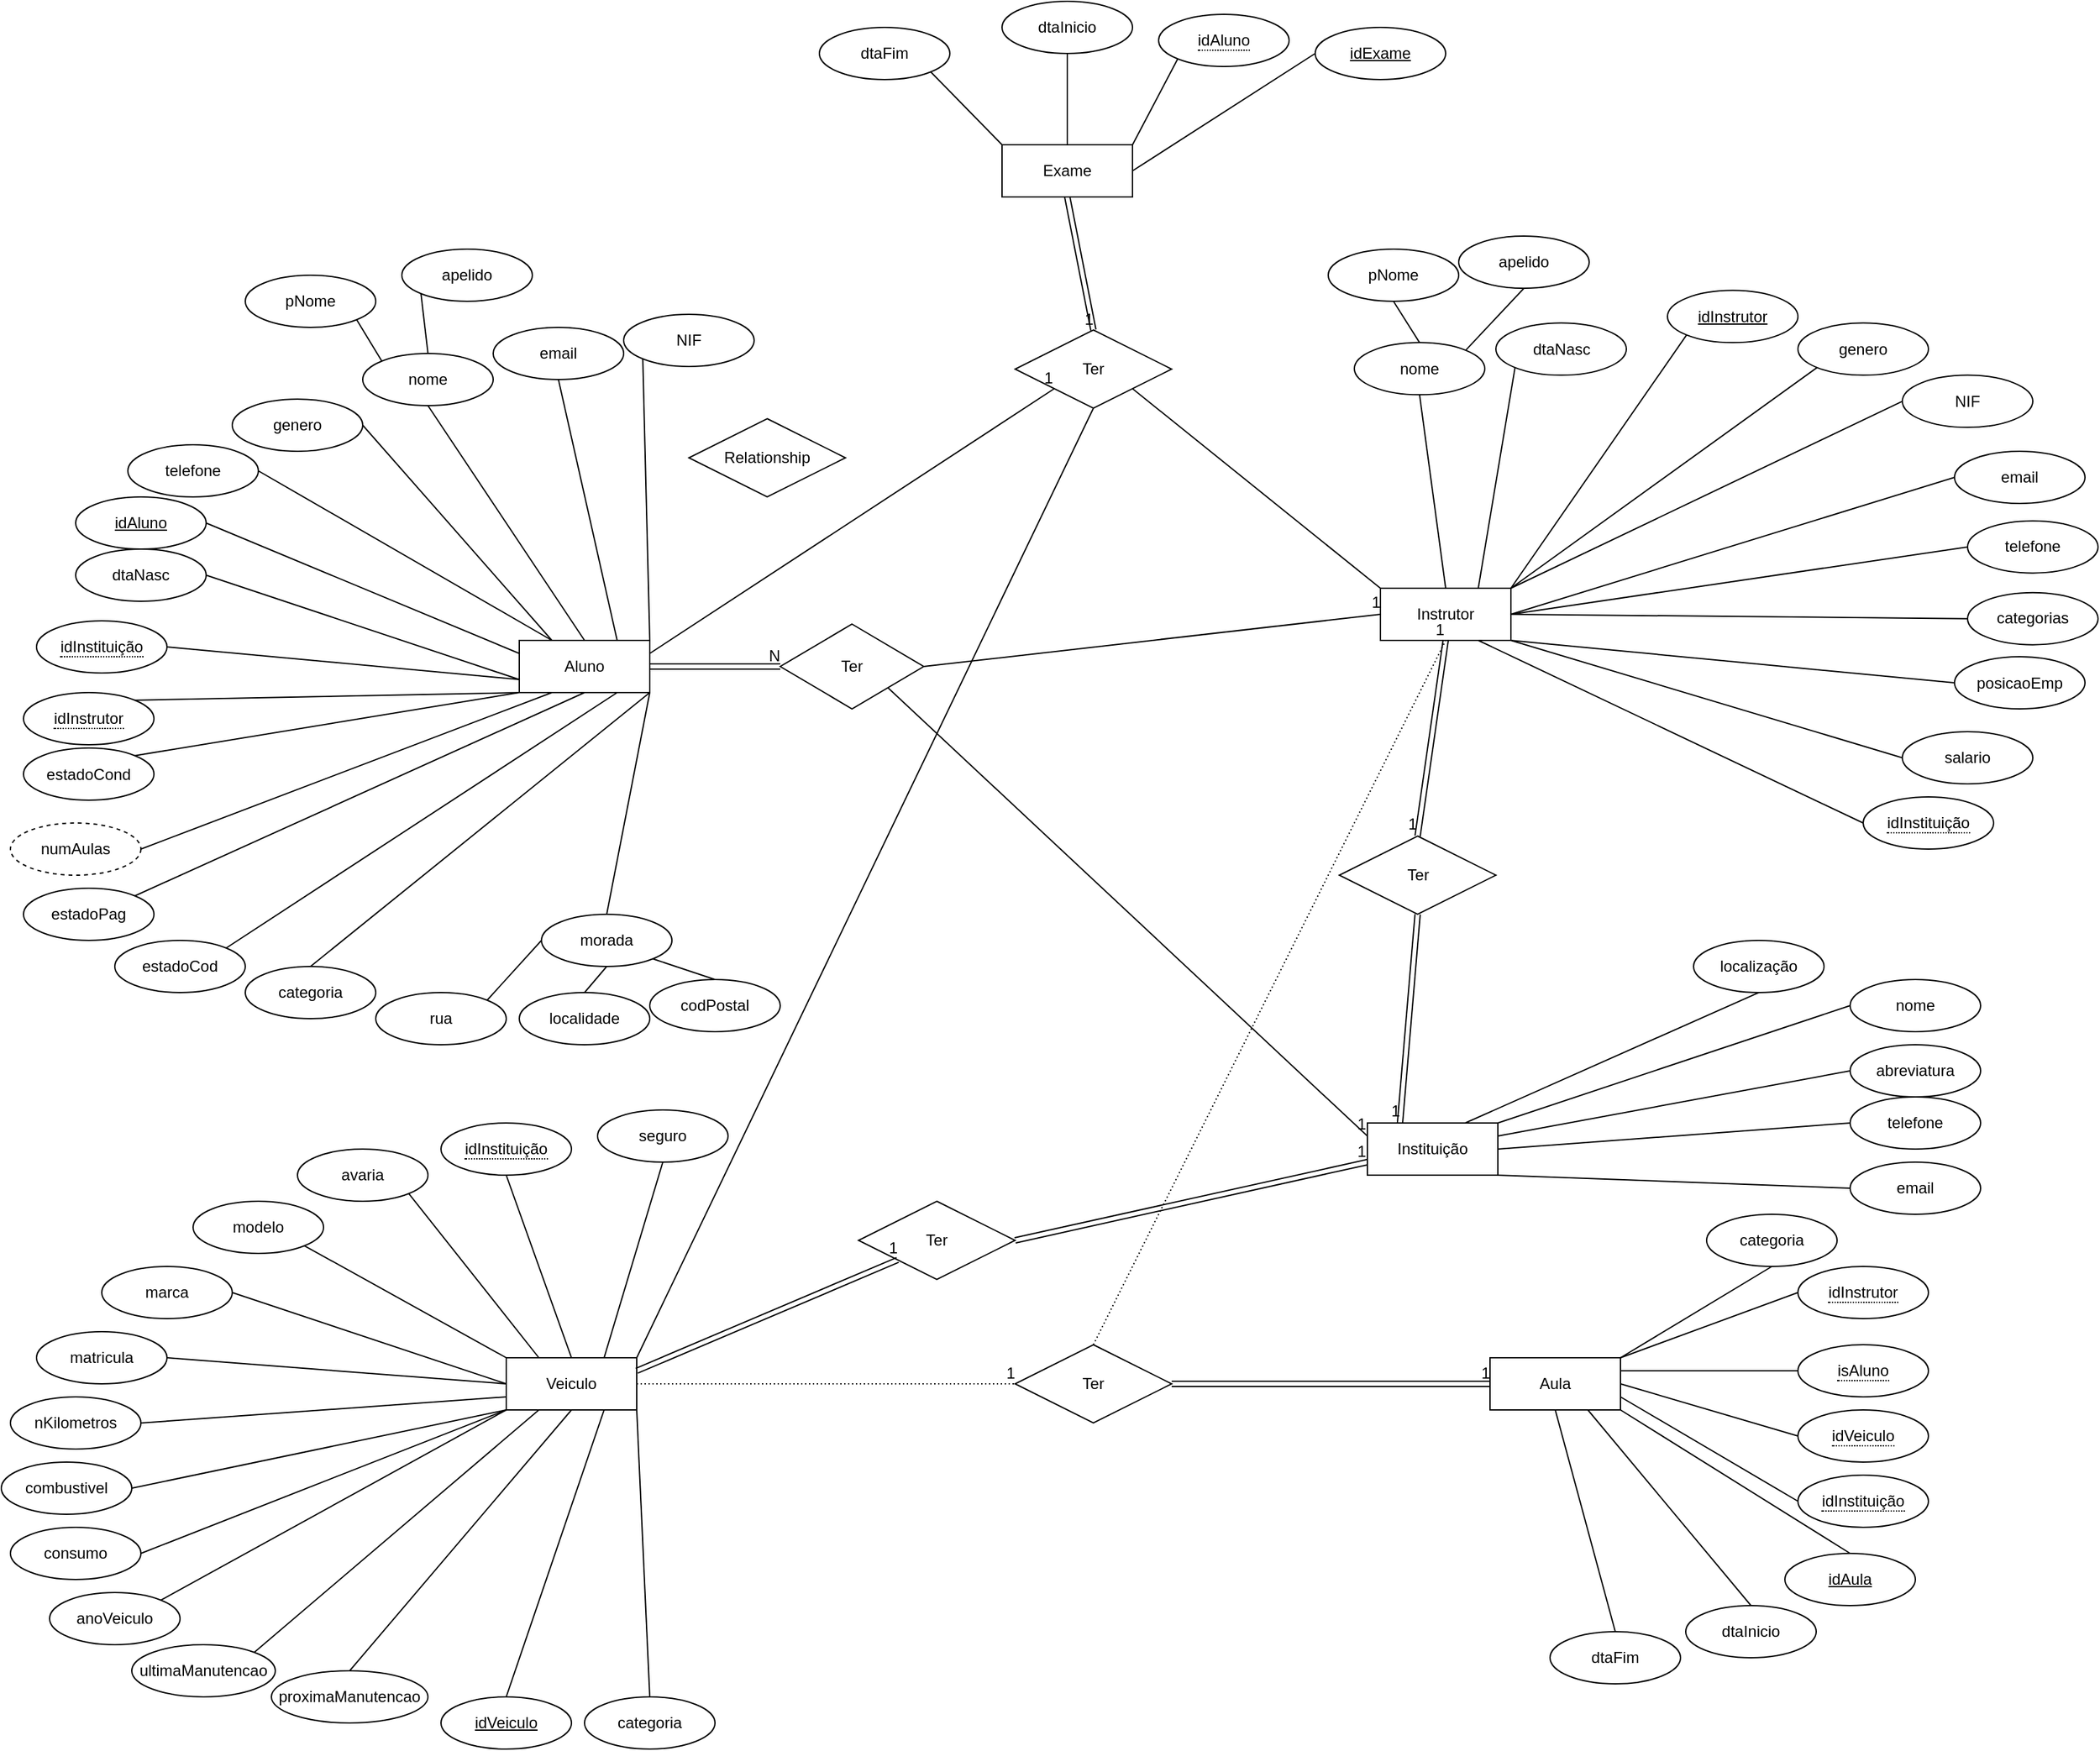 <mxfile version="17.4.5" type="device"><diagram id="oG9f0wrcc2t09360XT1p" name="Page-1"><mxGraphModel dx="2324" dy="1963" grid="1" gridSize="10" guides="1" tooltips="1" connect="1" arrows="1" fold="1" page="1" pageScale="1" pageWidth="827" pageHeight="1169" math="0" shadow="0"><root><mxCell id="0"/><mxCell id="1" parent="0"/><mxCell id="OIHB3nReKGHlLbzZ26ei-51" value="nome" style="ellipse;whiteSpace=wrap;html=1;align=center;" parent="1" vertex="1"><mxGeometry x="-550" y="90" width="100" height="40" as="geometry"/></mxCell><mxCell id="OIHB3nReKGHlLbzZ26ei-52" value="Aluno" style="whiteSpace=wrap;html=1;align=center;" parent="1" vertex="1"><mxGeometry x="-430" y="310" width="100" height="40" as="geometry"/></mxCell><mxCell id="OIHB3nReKGHlLbzZ26ei-53" value="Instrutor" style="whiteSpace=wrap;html=1;align=center;" parent="1" vertex="1"><mxGeometry x="230" y="270" width="100" height="40" as="geometry"/></mxCell><mxCell id="OIHB3nReKGHlLbzZ26ei-54" value="Veiculo" style="whiteSpace=wrap;html=1;align=center;" parent="1" vertex="1"><mxGeometry x="-440" y="860" width="100" height="40" as="geometry"/></mxCell><mxCell id="OIHB3nReKGHlLbzZ26ei-55" value="Instituição" style="whiteSpace=wrap;html=1;align=center;" parent="1" vertex="1"><mxGeometry x="220" y="680" width="100" height="40" as="geometry"/></mxCell><mxCell id="OIHB3nReKGHlLbzZ26ei-56" value="pNome" style="ellipse;whiteSpace=wrap;html=1;align=center;" parent="1" vertex="1"><mxGeometry x="-640" y="30" width="100" height="40" as="geometry"/></mxCell><mxCell id="OIHB3nReKGHlLbzZ26ei-57" value="apelido" style="ellipse;whiteSpace=wrap;html=1;align=center;" parent="1" vertex="1"><mxGeometry x="-520" y="10" width="100" height="40" as="geometry"/></mxCell><mxCell id="nVEc0YeVtmowKKztT14y-1" value="" style="endArrow=none;html=1;rounded=0;entryX=0.5;entryY=1;entryDx=0;entryDy=0;exitX=0.5;exitY=0;exitDx=0;exitDy=0;" parent="1" source="OIHB3nReKGHlLbzZ26ei-52" target="OIHB3nReKGHlLbzZ26ei-51" edge="1"><mxGeometry width="50" height="50" relative="1" as="geometry"><mxPoint x="-580" y="310" as="sourcePoint"/><mxPoint x="-550" y="330" as="targetPoint"/></mxGeometry></mxCell><mxCell id="nVEc0YeVtmowKKztT14y-2" value="" style="endArrow=none;html=1;rounded=0;entryX=0;entryY=1;entryDx=0;entryDy=0;exitX=0.5;exitY=0;exitDx=0;exitDy=0;" parent="1" source="OIHB3nReKGHlLbzZ26ei-51" target="OIHB3nReKGHlLbzZ26ei-57" edge="1"><mxGeometry width="50" height="50" relative="1" as="geometry"><mxPoint x="-400" y="230" as="sourcePoint"/><mxPoint x="-350" y="180" as="targetPoint"/></mxGeometry></mxCell><mxCell id="nVEc0YeVtmowKKztT14y-3" value="" style="endArrow=none;html=1;rounded=0;entryX=1;entryY=1;entryDx=0;entryDy=0;exitX=0;exitY=0;exitDx=0;exitDy=0;" parent="1" source="OIHB3nReKGHlLbzZ26ei-51" target="OIHB3nReKGHlLbzZ26ei-56" edge="1"><mxGeometry width="50" height="50" relative="1" as="geometry"><mxPoint x="-580" y="280" as="sourcePoint"/><mxPoint x="-530" y="230" as="targetPoint"/></mxGeometry></mxCell><mxCell id="nVEc0YeVtmowKKztT14y-4" value="email" style="ellipse;whiteSpace=wrap;html=1;align=center;" parent="1" vertex="1"><mxGeometry x="-450" y="70" width="100" height="40" as="geometry"/></mxCell><mxCell id="nVEc0YeVtmowKKztT14y-5" value="" style="endArrow=none;html=1;rounded=0;entryX=0.5;entryY=1;entryDx=0;entryDy=0;exitX=0.75;exitY=0;exitDx=0;exitDy=0;" parent="1" source="OIHB3nReKGHlLbzZ26ei-52" target="nVEc0YeVtmowKKztT14y-4" edge="1"><mxGeometry width="50" height="50" relative="1" as="geometry"><mxPoint x="-430" y="320" as="sourcePoint"/><mxPoint x="-430" y="260" as="targetPoint"/></mxGeometry></mxCell><mxCell id="nVEc0YeVtmowKKztT14y-6" value="genero" style="ellipse;whiteSpace=wrap;html=1;align=center;" parent="1" vertex="1"><mxGeometry x="-650" y="125" width="100" height="40" as="geometry"/></mxCell><mxCell id="nVEc0YeVtmowKKztT14y-7" value="telefone" style="ellipse;whiteSpace=wrap;html=1;align=center;" parent="1" vertex="1"><mxGeometry x="-730" y="160" width="100" height="40" as="geometry"/></mxCell><mxCell id="nVEc0YeVtmowKKztT14y-8" value="" style="endArrow=none;html=1;rounded=0;entryX=1;entryY=0.5;entryDx=0;entryDy=0;exitX=0.25;exitY=0;exitDx=0;exitDy=0;" parent="1" source="OIHB3nReKGHlLbzZ26ei-52" target="nVEc0YeVtmowKKztT14y-6" edge="1"><mxGeometry width="50" height="50" relative="1" as="geometry"><mxPoint x="-630" y="410" as="sourcePoint"/><mxPoint x="-580" y="360" as="targetPoint"/></mxGeometry></mxCell><mxCell id="nVEc0YeVtmowKKztT14y-9" value="" style="endArrow=none;html=1;rounded=0;entryX=1;entryY=0.5;entryDx=0;entryDy=0;exitX=0.25;exitY=0;exitDx=0;exitDy=0;" parent="1" source="OIHB3nReKGHlLbzZ26ei-52" target="nVEc0YeVtmowKKztT14y-7" edge="1"><mxGeometry width="50" height="50" relative="1" as="geometry"><mxPoint x="-570" y="400" as="sourcePoint"/><mxPoint x="-520" y="350" as="targetPoint"/></mxGeometry></mxCell><mxCell id="nVEc0YeVtmowKKztT14y-11" value="idAluno" style="ellipse;whiteSpace=wrap;html=1;align=center;fontStyle=4;" parent="1" vertex="1"><mxGeometry x="-770" y="200" width="100" height="40" as="geometry"/></mxCell><mxCell id="nVEc0YeVtmowKKztT14y-12" value="" style="endArrow=none;html=1;rounded=0;entryX=0;entryY=0.25;entryDx=0;entryDy=0;exitX=1;exitY=0.5;exitDx=0;exitDy=0;" parent="1" source="nVEc0YeVtmowKKztT14y-11" target="OIHB3nReKGHlLbzZ26ei-52" edge="1"><mxGeometry relative="1" as="geometry"><mxPoint x="-640" y="220" as="sourcePoint"/><mxPoint x="-370" y="410" as="targetPoint"/></mxGeometry></mxCell><mxCell id="nVEc0YeVtmowKKztT14y-13" value="dtaNasc" style="ellipse;whiteSpace=wrap;html=1;align=center;" parent="1" vertex="1"><mxGeometry x="-770" y="240" width="100" height="40" as="geometry"/></mxCell><mxCell id="nVEc0YeVtmowKKztT14y-14" value="" style="endArrow=none;html=1;rounded=0;exitX=1;exitY=0.5;exitDx=0;exitDy=0;entryX=0;entryY=0.75;entryDx=0;entryDy=0;" parent="1" source="nVEc0YeVtmowKKztT14y-13" target="OIHB3nReKGHlLbzZ26ei-52" edge="1"><mxGeometry relative="1" as="geometry"><mxPoint x="-510.0" y="350" as="sourcePoint"/><mxPoint x="-480" y="330" as="targetPoint"/></mxGeometry></mxCell><mxCell id="nVEc0YeVtmowKKztT14y-15" value="NIF" style="ellipse;whiteSpace=wrap;html=1;align=center;" parent="1" vertex="1"><mxGeometry x="-350" y="60" width="100" height="40" as="geometry"/></mxCell><mxCell id="nVEc0YeVtmowKKztT14y-16" value="morada" style="ellipse;whiteSpace=wrap;html=1;align=center;" parent="1" vertex="1"><mxGeometry x="-413" y="520" width="100" height="40" as="geometry"/></mxCell><mxCell id="nVEc0YeVtmowKKztT14y-17" value="categoria" style="ellipse;whiteSpace=wrap;html=1;align=center;" parent="1" vertex="1"><mxGeometry x="-640" y="560" width="100" height="40" as="geometry"/></mxCell><mxCell id="nVEc0YeVtmowKKztT14y-18" value="estadoCod" style="ellipse;whiteSpace=wrap;html=1;align=center;" parent="1" vertex="1"><mxGeometry x="-740" y="540" width="100" height="40" as="geometry"/></mxCell><mxCell id="nVEc0YeVtmowKKztT14y-19" value="estadoPag" style="ellipse;whiteSpace=wrap;html=1;align=center;" parent="1" vertex="1"><mxGeometry x="-810" y="500" width="100" height="40" as="geometry"/></mxCell><mxCell id="nVEc0YeVtmowKKztT14y-21" value="numAulas" style="ellipse;whiteSpace=wrap;html=1;align=center;dashed=1;" parent="1" vertex="1"><mxGeometry x="-820" y="450" width="100" height="40" as="geometry"/></mxCell><mxCell id="nVEc0YeVtmowKKztT14y-22" value="estadoCond" style="ellipse;whiteSpace=wrap;html=1;align=center;" parent="1" vertex="1"><mxGeometry x="-810" y="392.5" width="100" height="40" as="geometry"/></mxCell><mxCell id="nVEc0YeVtmowKKztT14y-26" value="" style="endArrow=none;html=1;rounded=0;exitX=1;exitY=0;exitDx=0;exitDy=0;entryX=0;entryY=1;entryDx=0;entryDy=0;" parent="1" source="OIHB3nReKGHlLbzZ26ei-52" target="nVEc0YeVtmowKKztT14y-15" edge="1"><mxGeometry relative="1" as="geometry"><mxPoint x="-200" y="390" as="sourcePoint"/><mxPoint x="-40" y="390" as="targetPoint"/></mxGeometry></mxCell><mxCell id="nVEc0YeVtmowKKztT14y-28" value="rua" style="ellipse;whiteSpace=wrap;html=1;align=center;" parent="1" vertex="1"><mxGeometry x="-540" y="580" width="100" height="40" as="geometry"/></mxCell><mxCell id="nVEc0YeVtmowKKztT14y-29" value="localidade" style="ellipse;whiteSpace=wrap;html=1;align=center;" parent="1" vertex="1"><mxGeometry x="-430" y="580" width="100" height="40" as="geometry"/></mxCell><mxCell id="nVEc0YeVtmowKKztT14y-30" value="codPostal" style="ellipse;whiteSpace=wrap;html=1;align=center;" parent="1" vertex="1"><mxGeometry x="-330" y="570" width="100" height="40" as="geometry"/></mxCell><mxCell id="nVEc0YeVtmowKKztT14y-31" value="&lt;span style=&quot;border-bottom: 1px dotted&quot;&gt;idInstituição&lt;/span&gt;" style="ellipse;whiteSpace=wrap;html=1;align=center;" parent="1" vertex="1"><mxGeometry x="-800" y="295" width="100" height="40" as="geometry"/></mxCell><mxCell id="nVEc0YeVtmowKKztT14y-32" value="&lt;span style=&quot;border-bottom: 1px dotted&quot;&gt;idInstrutor&lt;/span&gt;" style="ellipse;whiteSpace=wrap;html=1;align=center;" parent="1" vertex="1"><mxGeometry x="-810" y="350" width="100" height="40" as="geometry"/></mxCell><mxCell id="nVEc0YeVtmowKKztT14y-33" value="" style="endArrow=none;html=1;rounded=0;exitX=1;exitY=0.5;exitDx=0;exitDy=0;entryX=0;entryY=0.75;entryDx=0;entryDy=0;" parent="1" source="nVEc0YeVtmowKKztT14y-31" target="OIHB3nReKGHlLbzZ26ei-52" edge="1"><mxGeometry relative="1" as="geometry"><mxPoint x="-490" y="390" as="sourcePoint"/><mxPoint x="-330" y="390" as="targetPoint"/></mxGeometry></mxCell><mxCell id="nVEc0YeVtmowKKztT14y-34" value="" style="endArrow=none;html=1;rounded=0;exitX=1;exitY=0;exitDx=0;exitDy=0;entryX=0;entryY=1;entryDx=0;entryDy=0;" parent="1" source="nVEc0YeVtmowKKztT14y-32" target="OIHB3nReKGHlLbzZ26ei-52" edge="1"><mxGeometry relative="1" as="geometry"><mxPoint x="-524.814" y="400.79" as="sourcePoint"/><mxPoint x="-510" y="350" as="targetPoint"/></mxGeometry></mxCell><mxCell id="nVEc0YeVtmowKKztT14y-35" value="" style="endArrow=none;html=1;rounded=0;exitX=1;exitY=0;exitDx=0;exitDy=0;entryX=0;entryY=1;entryDx=0;entryDy=0;" parent="1" source="nVEc0YeVtmowKKztT14y-22" target="OIHB3nReKGHlLbzZ26ei-52" edge="1"><mxGeometry relative="1" as="geometry"><mxPoint x="-490.004" y="455.0" as="sourcePoint"/><mxPoint x="-420.19" y="374.21" as="targetPoint"/></mxGeometry></mxCell><mxCell id="nVEc0YeVtmowKKztT14y-36" value="" style="endArrow=none;html=1;rounded=0;exitX=1;exitY=0.5;exitDx=0;exitDy=0;entryX=0.25;entryY=1;entryDx=0;entryDy=0;" parent="1" source="nVEc0YeVtmowKKztT14y-21" target="OIHB3nReKGHlLbzZ26ei-52" edge="1"><mxGeometry relative="1" as="geometry"><mxPoint x="-460" y="420" as="sourcePoint"/><mxPoint x="-300" y="420" as="targetPoint"/></mxGeometry></mxCell><mxCell id="nVEc0YeVtmowKKztT14y-37" value="" style="endArrow=none;html=1;rounded=0;exitX=1;exitY=0;exitDx=0;exitDy=0;entryX=0.5;entryY=1;entryDx=0;entryDy=0;" parent="1" source="nVEc0YeVtmowKKztT14y-19" target="OIHB3nReKGHlLbzZ26ei-52" edge="1"><mxGeometry relative="1" as="geometry"><mxPoint x="-430" y="390" as="sourcePoint"/><mxPoint x="-270" y="390" as="targetPoint"/></mxGeometry></mxCell><mxCell id="nVEc0YeVtmowKKztT14y-40" value="" style="endArrow=none;html=1;rounded=0;exitX=1;exitY=1;exitDx=0;exitDy=0;entryX=0.5;entryY=0;entryDx=0;entryDy=0;" parent="1" source="nVEc0YeVtmowKKztT14y-16" target="nVEc0YeVtmowKKztT14y-30" edge="1"><mxGeometry relative="1" as="geometry"><mxPoint x="-394.814" y="430.79" as="sourcePoint"/><mxPoint x="-370.0" y="420" as="targetPoint"/></mxGeometry></mxCell><mxCell id="nVEc0YeVtmowKKztT14y-42" value="" style="endArrow=none;html=1;rounded=0;exitX=0.75;exitY=1;exitDx=0;exitDy=0;entryX=1;entryY=0;entryDx=0;entryDy=0;" parent="1" source="OIHB3nReKGHlLbzZ26ei-52" target="nVEc0YeVtmowKKztT14y-18" edge="1"><mxGeometry relative="1" as="geometry"><mxPoint x="-380" y="350" as="sourcePoint"/><mxPoint x="-340.0" y="380" as="targetPoint"/></mxGeometry></mxCell><mxCell id="nVEc0YeVtmowKKztT14y-43" value="nome" style="ellipse;whiteSpace=wrap;html=1;align=center;" parent="1" vertex="1"><mxGeometry x="210" y="81.68" width="100" height="40" as="geometry"/></mxCell><mxCell id="nVEc0YeVtmowKKztT14y-44" value="pNome" style="ellipse;whiteSpace=wrap;html=1;align=center;" parent="1" vertex="1"><mxGeometry x="190" y="10" width="100" height="40" as="geometry"/></mxCell><mxCell id="nVEc0YeVtmowKKztT14y-45" value="apelido" style="ellipse;whiteSpace=wrap;html=1;align=center;" parent="1" vertex="1"><mxGeometry x="290" width="100" height="40" as="geometry"/></mxCell><mxCell id="nVEc0YeVtmowKKztT14y-46" value="" style="endArrow=none;html=1;rounded=0;entryX=0.5;entryY=1;entryDx=0;entryDy=0;exitX=0.5;exitY=0;exitDx=0;exitDy=0;" parent="1" source="OIHB3nReKGHlLbzZ26ei-53" target="nVEc0YeVtmowKKztT14y-43" edge="1"><mxGeometry width="50" height="50" relative="1" as="geometry"><mxPoint x="420" y="261.68" as="sourcePoint"/><mxPoint x="310" y="271.68" as="targetPoint"/></mxGeometry></mxCell><mxCell id="nVEc0YeVtmowKKztT14y-47" value="" style="endArrow=none;html=1;rounded=0;entryX=0.5;entryY=1;entryDx=0;entryDy=0;exitX=1;exitY=0;exitDx=0;exitDy=0;" parent="1" source="nVEc0YeVtmowKKztT14y-43" target="nVEc0YeVtmowKKztT14y-45" edge="1"><mxGeometry width="50" height="50" relative="1" as="geometry"><mxPoint x="460" y="171.68" as="sourcePoint"/><mxPoint x="293.145" y="50.822" as="targetPoint"/></mxGeometry></mxCell><mxCell id="nVEc0YeVtmowKKztT14y-48" value="" style="endArrow=none;html=1;rounded=0;entryX=0.5;entryY=1;entryDx=0;entryDy=0;exitX=0.5;exitY=0;exitDx=0;exitDy=0;" parent="1" source="nVEc0YeVtmowKKztT14y-43" target="nVEc0YeVtmowKKztT14y-44" edge="1"><mxGeometry width="50" height="50" relative="1" as="geometry"><mxPoint x="280" y="221.68" as="sourcePoint"/><mxPoint x="243.855" y="50.822" as="targetPoint"/></mxGeometry></mxCell><mxCell id="nVEc0YeVtmowKKztT14y-49" value="" style="endArrow=none;html=1;rounded=0;entryX=0.5;entryY=0;entryDx=0;entryDy=0;exitX=1;exitY=1;exitDx=0;exitDy=0;" parent="1" source="OIHB3nReKGHlLbzZ26ei-52" target="nVEc0YeVtmowKKztT14y-17" edge="1"><mxGeometry relative="1" as="geometry"><mxPoint x="-134.88" y="394.24" as="sourcePoint"/><mxPoint x="-469.997" y="480.003" as="targetPoint"/></mxGeometry></mxCell><mxCell id="nVEc0YeVtmowKKztT14y-57" value="" style="endArrow=none;html=1;rounded=0;exitX=0.5;exitY=1;exitDx=0;exitDy=0;entryX=0.5;entryY=0;entryDx=0;entryDy=0;" parent="1" source="nVEc0YeVtmowKKztT14y-16" target="nVEc0YeVtmowKKztT14y-29" edge="1"><mxGeometry relative="1" as="geometry"><mxPoint x="-374.645" y="524.142" as="sourcePoint"/><mxPoint x="-330" y="550" as="targetPoint"/></mxGeometry></mxCell><mxCell id="nVEc0YeVtmowKKztT14y-58" value="" style="endArrow=none;html=1;rounded=0;exitX=0;exitY=0.5;exitDx=0;exitDy=0;entryX=1;entryY=0;entryDx=0;entryDy=0;" parent="1" source="nVEc0YeVtmowKKztT14y-16" target="nVEc0YeVtmowKKztT14y-28" edge="1"><mxGeometry relative="1" as="geometry"><mxPoint x="-410" y="530" as="sourcePoint"/><mxPoint x="-440" y="545" as="targetPoint"/></mxGeometry></mxCell><mxCell id="nVEc0YeVtmowKKztT14y-59" value="" style="endArrow=none;html=1;rounded=0;exitX=1;exitY=1;exitDx=0;exitDy=0;entryX=0.5;entryY=0;entryDx=0;entryDy=0;" parent="1" source="OIHB3nReKGHlLbzZ26ei-52" target="nVEc0YeVtmowKKztT14y-16" edge="1"><mxGeometry relative="1" as="geometry"><mxPoint x="-400" y="540" as="sourcePoint"/><mxPoint x="-430" y="555" as="targetPoint"/></mxGeometry></mxCell><mxCell id="nVEc0YeVtmowKKztT14y-60" value="dtaNasc" style="ellipse;whiteSpace=wrap;html=1;align=center;" parent="1" vertex="1"><mxGeometry x="318.5" y="66.68" width="100" height="40" as="geometry"/></mxCell><mxCell id="nVEc0YeVtmowKKztT14y-61" value="" style="endArrow=none;html=1;rounded=0;entryX=0;entryY=1;entryDx=0;entryDy=0;exitX=0.75;exitY=0;exitDx=0;exitDy=0;" parent="1" source="OIHB3nReKGHlLbzZ26ei-53" target="nVEc0YeVtmowKKztT14y-60" edge="1"><mxGeometry width="50" height="50" relative="1" as="geometry"><mxPoint x="278.5" y="286.68" as="sourcePoint"/><mxPoint x="270" y="131.68" as="targetPoint"/></mxGeometry></mxCell><mxCell id="nVEc0YeVtmowKKztT14y-67" value="Ter" style="shape=rhombus;perimeter=rhombusPerimeter;whiteSpace=wrap;html=1;align=center;" parent="1" vertex="1"><mxGeometry x="-230" y="297.5" width="110" height="65" as="geometry"/></mxCell><mxCell id="nVEc0YeVtmowKKztT14y-68" value="" style="shape=link;html=1;rounded=0;exitX=1;exitY=0.5;exitDx=0;exitDy=0;entryX=0;entryY=0.5;entryDx=0;entryDy=0;" parent="1" source="OIHB3nReKGHlLbzZ26ei-52" target="nVEc0YeVtmowKKztT14y-67" edge="1"><mxGeometry relative="1" as="geometry"><mxPoint x="-360" y="410" as="sourcePoint"/><mxPoint x="-200" y="410" as="targetPoint"/></mxGeometry></mxCell><mxCell id="nVEc0YeVtmowKKztT14y-69" value="N" style="resizable=0;html=1;align=right;verticalAlign=bottom;" parent="nVEc0YeVtmowKKztT14y-68" connectable="0" vertex="1"><mxGeometry x="1" relative="1" as="geometry"/></mxCell><mxCell id="nVEc0YeVtmowKKztT14y-70" value="" style="endArrow=none;html=1;rounded=0;entryX=0;entryY=0.5;entryDx=0;entryDy=0;exitX=1;exitY=0.5;exitDx=0;exitDy=0;" parent="1" source="nVEc0YeVtmowKKztT14y-67" target="OIHB3nReKGHlLbzZ26ei-53" edge="1"><mxGeometry relative="1" as="geometry"><mxPoint x="-170" y="360" as="sourcePoint"/><mxPoint x="-60" y="370" as="targetPoint"/></mxGeometry></mxCell><mxCell id="nVEc0YeVtmowKKztT14y-71" value="1" style="resizable=0;html=1;align=right;verticalAlign=bottom;" parent="nVEc0YeVtmowKKztT14y-70" connectable="0" vertex="1"><mxGeometry x="1" relative="1" as="geometry"/></mxCell><mxCell id="nVEc0YeVtmowKKztT14y-72" value="genero" style="ellipse;whiteSpace=wrap;html=1;align=center;" parent="1" vertex="1"><mxGeometry x="550" y="66.68" width="100" height="40" as="geometry"/></mxCell><mxCell id="nVEc0YeVtmowKKztT14y-73" value="NIF" style="ellipse;whiteSpace=wrap;html=1;align=center;" parent="1" vertex="1"><mxGeometry x="630" y="106.68" width="100" height="40" as="geometry"/></mxCell><mxCell id="nVEc0YeVtmowKKztT14y-74" value="email" style="ellipse;whiteSpace=wrap;html=1;align=center;" parent="1" vertex="1"><mxGeometry x="670" y="165" width="100" height="40" as="geometry"/></mxCell><mxCell id="nVEc0YeVtmowKKztT14y-75" value="telefone" style="ellipse;whiteSpace=wrap;html=1;align=center;" parent="1" vertex="1"><mxGeometry x="680" y="218.32" width="100" height="40" as="geometry"/></mxCell><mxCell id="nVEc0YeVtmowKKztT14y-76" value="categorias" style="ellipse;whiteSpace=wrap;html=1;align=center;" parent="1" vertex="1"><mxGeometry x="680" y="273.32" width="100" height="40" as="geometry"/></mxCell><mxCell id="nVEc0YeVtmowKKztT14y-79" value="salario" style="ellipse;whiteSpace=wrap;html=1;align=center;" parent="1" vertex="1"><mxGeometry x="630" y="380" width="100" height="40" as="geometry"/></mxCell><mxCell id="nVEc0YeVtmowKKztT14y-80" value="posicaoEmp" style="ellipse;whiteSpace=wrap;html=1;align=center;" parent="1" vertex="1"><mxGeometry x="670" y="322.5" width="100" height="40" as="geometry"/></mxCell><mxCell id="nVEc0YeVtmowKKztT14y-81" value="idInstrutor" style="ellipse;whiteSpace=wrap;html=1;align=center;fontStyle=4;" parent="1" vertex="1"><mxGeometry x="450" y="41.68" width="100" height="40" as="geometry"/></mxCell><mxCell id="nVEc0YeVtmowKKztT14y-82" value="" style="endArrow=none;html=1;rounded=0;exitX=1;exitY=0;exitDx=0;exitDy=0;entryX=0;entryY=1;entryDx=0;entryDy=0;" parent="1" source="OIHB3nReKGHlLbzZ26ei-53" target="nVEc0YeVtmowKKztT14y-81" edge="1"><mxGeometry relative="1" as="geometry"><mxPoint x="490" y="220" as="sourcePoint"/><mxPoint x="650" y="220" as="targetPoint"/></mxGeometry></mxCell><mxCell id="nVEc0YeVtmowKKztT14y-84" value="" style="endArrow=none;html=1;rounded=0;exitX=1;exitY=0;exitDx=0;exitDy=0;entryX=0;entryY=1;entryDx=0;entryDy=0;" parent="1" source="OIHB3nReKGHlLbzZ26ei-53" target="nVEc0YeVtmowKKztT14y-72" edge="1"><mxGeometry relative="1" as="geometry"><mxPoint x="350" y="282.5" as="sourcePoint"/><mxPoint x="474.832" y="85.897" as="targetPoint"/></mxGeometry></mxCell><mxCell id="nVEc0YeVtmowKKztT14y-85" value="" style="endArrow=none;html=1;rounded=0;exitX=1;exitY=0;exitDx=0;exitDy=0;entryX=0;entryY=0.5;entryDx=0;entryDy=0;" parent="1" source="OIHB3nReKGHlLbzZ26ei-53" target="nVEc0YeVtmowKKztT14y-73" edge="1"><mxGeometry relative="1" as="geometry"><mxPoint x="350" y="282.5" as="sourcePoint"/><mxPoint x="574.832" y="110.897" as="targetPoint"/></mxGeometry></mxCell><mxCell id="nVEc0YeVtmowKKztT14y-86" value="" style="endArrow=none;html=1;rounded=0;exitX=1;exitY=0.5;exitDx=0;exitDy=0;entryX=0;entryY=0.5;entryDx=0;entryDy=0;" parent="1" source="OIHB3nReKGHlLbzZ26ei-53" target="nVEc0YeVtmowKKztT14y-74" edge="1"><mxGeometry relative="1" as="geometry"><mxPoint x="350" y="282.5" as="sourcePoint"/><mxPoint x="650" y="166.68" as="targetPoint"/></mxGeometry></mxCell><mxCell id="nVEc0YeVtmowKKztT14y-87" value="" style="endArrow=none;html=1;rounded=0;exitX=1;exitY=0.5;exitDx=0;exitDy=0;entryX=0;entryY=0.5;entryDx=0;entryDy=0;" parent="1" source="OIHB3nReKGHlLbzZ26ei-53" target="nVEc0YeVtmowKKztT14y-75" edge="1"><mxGeometry relative="1" as="geometry"><mxPoint x="350" y="302.5" as="sourcePoint"/><mxPoint x="660" y="220" as="targetPoint"/></mxGeometry></mxCell><mxCell id="nVEc0YeVtmowKKztT14y-88" value="" style="endArrow=none;html=1;rounded=0;exitX=1;exitY=0.5;exitDx=0;exitDy=0;entryX=0;entryY=0.5;entryDx=0;entryDy=0;" parent="1" source="OIHB3nReKGHlLbzZ26ei-53" target="nVEc0YeVtmowKKztT14y-76" edge="1"><mxGeometry relative="1" as="geometry"><mxPoint x="350" y="302.5" as="sourcePoint"/><mxPoint x="660" y="275" as="targetPoint"/></mxGeometry></mxCell><mxCell id="nVEc0YeVtmowKKztT14y-89" value="" style="endArrow=none;html=1;rounded=0;exitX=1;exitY=1;exitDx=0;exitDy=0;entryX=0;entryY=0.5;entryDx=0;entryDy=0;" parent="1" source="OIHB3nReKGHlLbzZ26ei-53" target="nVEc0YeVtmowKKztT14y-80" edge="1"><mxGeometry relative="1" as="geometry"><mxPoint x="350" y="302.5" as="sourcePoint"/><mxPoint x="650" y="332.5" as="targetPoint"/></mxGeometry></mxCell><mxCell id="nVEc0YeVtmowKKztT14y-90" value="" style="endArrow=none;html=1;rounded=0;exitX=1;exitY=1;exitDx=0;exitDy=0;entryX=0;entryY=0.5;entryDx=0;entryDy=0;" parent="1" source="OIHB3nReKGHlLbzZ26ei-53" target="nVEc0YeVtmowKKztT14y-79" edge="1"><mxGeometry relative="1" as="geometry"><mxPoint x="350" y="322.5" as="sourcePoint"/><mxPoint x="660" y="342.5" as="targetPoint"/></mxGeometry></mxCell><mxCell id="nVEc0YeVtmowKKztT14y-94" value="" style="endArrow=none;html=1;rounded=0;entryX=0;entryY=0.5;entryDx=0;entryDy=0;exitX=0.75;exitY=1;exitDx=0;exitDy=0;" parent="1" source="OIHB3nReKGHlLbzZ26ei-53" target="ro6aVAbCuO4wN7WTRVgj-89" edge="1"><mxGeometry relative="1" as="geometry"><mxPoint x="350" y="322.5" as="sourcePoint"/><mxPoint x="584.776" y="445.805" as="targetPoint"/></mxGeometry></mxCell><mxCell id="nVEc0YeVtmowKKztT14y-96" value="matricula" style="ellipse;whiteSpace=wrap;html=1;align=center;" parent="1" vertex="1"><mxGeometry x="-800" y="840" width="100" height="40" as="geometry"/></mxCell><mxCell id="nVEc0YeVtmowKKztT14y-97" value="marca" style="ellipse;whiteSpace=wrap;html=1;align=center;" parent="1" vertex="1"><mxGeometry x="-750" y="790" width="100" height="40" as="geometry"/></mxCell><mxCell id="nVEc0YeVtmowKKztT14y-98" value="modelo" style="ellipse;whiteSpace=wrap;html=1;align=center;" parent="1" vertex="1"><mxGeometry x="-680" y="740" width="100" height="40" as="geometry"/></mxCell><mxCell id="nVEc0YeVtmowKKztT14y-99" value="nKilometros" style="ellipse;whiteSpace=wrap;html=1;align=center;" parent="1" vertex="1"><mxGeometry x="-820" y="890" width="100" height="40" as="geometry"/></mxCell><mxCell id="nVEc0YeVtmowKKztT14y-100" value="combustivel" style="ellipse;whiteSpace=wrap;html=1;align=center;" parent="1" vertex="1"><mxGeometry x="-827" y="940" width="100" height="40" as="geometry"/></mxCell><mxCell id="nVEc0YeVtmowKKztT14y-102" value="consumo" style="ellipse;whiteSpace=wrap;html=1;align=center;" parent="1" vertex="1"><mxGeometry x="-820" y="990" width="100" height="40" as="geometry"/></mxCell><mxCell id="nVEc0YeVtmowKKztT14y-103" value="anoVeiculo" style="ellipse;whiteSpace=wrap;html=1;align=center;" parent="1" vertex="1"><mxGeometry x="-790" y="1040" width="100" height="40" as="geometry"/></mxCell><mxCell id="nVEc0YeVtmowKKztT14y-104" value="ultimaManutencao" style="ellipse;whiteSpace=wrap;html=1;align=center;" parent="1" vertex="1"><mxGeometry x="-727" y="1080" width="110" height="40" as="geometry"/></mxCell><mxCell id="nVEc0YeVtmowKKztT14y-105" value="proximaManutencao" style="ellipse;whiteSpace=wrap;html=1;align=center;" parent="1" vertex="1"><mxGeometry x="-620" y="1100" width="120" height="40" as="geometry"/></mxCell><mxCell id="nVEc0YeVtmowKKztT14y-106" value="avaria" style="ellipse;whiteSpace=wrap;html=1;align=center;" parent="1" vertex="1"><mxGeometry x="-600" y="700" width="100" height="40" as="geometry"/></mxCell><mxCell id="nVEc0YeVtmowKKztT14y-108" value="seguro" style="ellipse;whiteSpace=wrap;html=1;align=center;" parent="1" vertex="1"><mxGeometry x="-370" y="670" width="100" height="40" as="geometry"/></mxCell><mxCell id="nVEc0YeVtmowKKztT14y-109" value="categoria" style="ellipse;whiteSpace=wrap;html=1;align=center;" parent="1" vertex="1"><mxGeometry x="-380" y="1120" width="100" height="40" as="geometry"/></mxCell><mxCell id="nVEc0YeVtmowKKztT14y-111" value="idVeiculo" style="ellipse;whiteSpace=wrap;html=1;align=center;fontStyle=4;" parent="1" vertex="1"><mxGeometry x="-490" y="1120" width="100" height="40" as="geometry"/></mxCell><mxCell id="nVEc0YeVtmowKKztT14y-112" value="Aula" style="whiteSpace=wrap;html=1;align=center;" parent="1" vertex="1"><mxGeometry x="314" y="860" width="100" height="40" as="geometry"/></mxCell><mxCell id="nVEc0YeVtmowKKztT14y-119" value="&lt;span style=&quot;border-bottom: 1px dotted&quot;&gt;idInstrutor&lt;/span&gt;" style="ellipse;whiteSpace=wrap;html=1;align=center;" parent="1" vertex="1"><mxGeometry x="550" y="790" width="100" height="40" as="geometry"/></mxCell><mxCell id="nVEc0YeVtmowKKztT14y-120" value="&lt;span style=&quot;border-bottom: 1px dotted&quot;&gt;isAluno&lt;/span&gt;" style="ellipse;whiteSpace=wrap;html=1;align=center;" parent="1" vertex="1"><mxGeometry x="550" y="850" width="100" height="40" as="geometry"/></mxCell><mxCell id="nVEc0YeVtmowKKztT14y-121" value="&lt;span style=&quot;border-bottom: 1px dotted&quot;&gt;idVeiculo&lt;/span&gt;" style="ellipse;whiteSpace=wrap;html=1;align=center;" parent="1" vertex="1"><mxGeometry x="550" y="900" width="100" height="40" as="geometry"/></mxCell><mxCell id="nVEc0YeVtmowKKztT14y-122" value="&lt;span style=&quot;border-bottom: 1px dotted&quot;&gt;idInstituição&lt;/span&gt;" style="ellipse;whiteSpace=wrap;html=1;align=center;" parent="1" vertex="1"><mxGeometry x="550" y="950" width="100" height="40" as="geometry"/></mxCell><mxCell id="nVEc0YeVtmowKKztT14y-123" value="categoria" style="ellipse;whiteSpace=wrap;html=1;align=center;" parent="1" vertex="1"><mxGeometry x="480" y="750" width="100" height="40" as="geometry"/></mxCell><mxCell id="ro6aVAbCuO4wN7WTRVgj-1" value="" style="endArrow=none;html=1;rounded=0;exitX=0.5;exitY=1;exitDx=0;exitDy=0;entryX=0.75;entryY=0;entryDx=0;entryDy=0;" edge="1" parent="1" source="nVEc0YeVtmowKKztT14y-108" target="OIHB3nReKGHlLbzZ26ei-54"><mxGeometry relative="1" as="geometry"><mxPoint x="-320" y="748" as="sourcePoint"/><mxPoint x="-80" y="810" as="targetPoint"/></mxGeometry></mxCell><mxCell id="ro6aVAbCuO4wN7WTRVgj-2" value="" style="endArrow=none;html=1;rounded=0;exitX=0.5;exitY=1;exitDx=0;exitDy=0;entryX=0.5;entryY=0;entryDx=0;entryDy=0;" edge="1" parent="1" source="ro6aVAbCuO4wN7WTRVgj-93" target="OIHB3nReKGHlLbzZ26ei-54"><mxGeometry relative="1" as="geometry"><mxPoint x="-430" y="720" as="sourcePoint"/><mxPoint x="-355" y="870" as="targetPoint"/></mxGeometry></mxCell><mxCell id="ro6aVAbCuO4wN7WTRVgj-3" value="" style="endArrow=none;html=1;rounded=0;exitX=1;exitY=1;exitDx=0;exitDy=0;entryX=0.25;entryY=0;entryDx=0;entryDy=0;" edge="1" parent="1" source="nVEc0YeVtmowKKztT14y-106" target="OIHB3nReKGHlLbzZ26ei-54"><mxGeometry relative="1" as="geometry"><mxPoint x="-420" y="730" as="sourcePoint"/><mxPoint x="-380" y="870" as="targetPoint"/></mxGeometry></mxCell><mxCell id="ro6aVAbCuO4wN7WTRVgj-4" value="" style="endArrow=none;html=1;rounded=0;exitX=1;exitY=1;exitDx=0;exitDy=0;entryX=0;entryY=0;entryDx=0;entryDy=0;" edge="1" parent="1" source="nVEc0YeVtmowKKztT14y-98" target="OIHB3nReKGHlLbzZ26ei-54"><mxGeometry relative="1" as="geometry"><mxPoint x="-504.645" y="744.142" as="sourcePoint"/><mxPoint x="-405" y="870" as="targetPoint"/></mxGeometry></mxCell><mxCell id="ro6aVAbCuO4wN7WTRVgj-5" value="" style="endArrow=none;html=1;rounded=0;exitX=1;exitY=0.5;exitDx=0;exitDy=0;entryX=0;entryY=0.5;entryDx=0;entryDy=0;" edge="1" parent="1" source="nVEc0YeVtmowKKztT14y-97" target="OIHB3nReKGHlLbzZ26ei-54"><mxGeometry relative="1" as="geometry"><mxPoint x="-584.645" y="784.142" as="sourcePoint"/><mxPoint x="-430" y="870" as="targetPoint"/></mxGeometry></mxCell><mxCell id="ro6aVAbCuO4wN7WTRVgj-6" value="" style="endArrow=none;html=1;rounded=0;exitX=1;exitY=0.5;exitDx=0;exitDy=0;entryX=0;entryY=0.5;entryDx=0;entryDy=0;" edge="1" parent="1" source="nVEc0YeVtmowKKztT14y-96" target="OIHB3nReKGHlLbzZ26ei-54"><mxGeometry relative="1" as="geometry"><mxPoint x="-640" y="820" as="sourcePoint"/><mxPoint x="-510" y="900" as="targetPoint"/></mxGeometry></mxCell><mxCell id="ro6aVAbCuO4wN7WTRVgj-7" value="" style="endArrow=none;html=1;rounded=0;exitX=1;exitY=0.5;exitDx=0;exitDy=0;entryX=0;entryY=0.75;entryDx=0;entryDy=0;" edge="1" parent="1" source="nVEc0YeVtmowKKztT14y-99" target="OIHB3nReKGHlLbzZ26ei-54"><mxGeometry relative="1" as="geometry"><mxPoint x="-690" y="870" as="sourcePoint"/><mxPoint x="-430" y="890" as="targetPoint"/></mxGeometry></mxCell><mxCell id="ro6aVAbCuO4wN7WTRVgj-8" value="" style="endArrow=none;html=1;rounded=0;exitX=1;exitY=0.5;exitDx=0;exitDy=0;entryX=0;entryY=1;entryDx=0;entryDy=0;" edge="1" parent="1" source="nVEc0YeVtmowKKztT14y-100" target="OIHB3nReKGHlLbzZ26ei-54"><mxGeometry relative="1" as="geometry"><mxPoint x="-710" y="920" as="sourcePoint"/><mxPoint x="-490" y="920" as="targetPoint"/></mxGeometry></mxCell><mxCell id="ro6aVAbCuO4wN7WTRVgj-9" value="" style="endArrow=none;html=1;rounded=0;exitX=1;exitY=0.5;exitDx=0;exitDy=0;entryX=0;entryY=1;entryDx=0;entryDy=0;" edge="1" parent="1" source="nVEc0YeVtmowKKztT14y-102" target="OIHB3nReKGHlLbzZ26ei-54"><mxGeometry relative="1" as="geometry"><mxPoint x="-717" y="970" as="sourcePoint"/><mxPoint x="-430" y="910" as="targetPoint"/></mxGeometry></mxCell><mxCell id="ro6aVAbCuO4wN7WTRVgj-10" value="" style="endArrow=none;html=1;rounded=0;exitX=1;exitY=0;exitDx=0;exitDy=0;entryX=0;entryY=1;entryDx=0;entryDy=0;" edge="1" parent="1" source="nVEc0YeVtmowKKztT14y-103" target="OIHB3nReKGHlLbzZ26ei-54"><mxGeometry relative="1" as="geometry"><mxPoint x="-710" y="1020" as="sourcePoint"/><mxPoint x="-430" y="910" as="targetPoint"/></mxGeometry></mxCell><mxCell id="ro6aVAbCuO4wN7WTRVgj-11" value="" style="endArrow=none;html=1;rounded=0;exitX=1;exitY=0;exitDx=0;exitDy=0;entryX=0.25;entryY=1;entryDx=0;entryDy=0;" edge="1" parent="1" source="nVEc0YeVtmowKKztT14y-104" target="OIHB3nReKGHlLbzZ26ei-54"><mxGeometry relative="1" as="geometry"><mxPoint x="-694.645" y="1055.858" as="sourcePoint"/><mxPoint x="-430" y="910" as="targetPoint"/></mxGeometry></mxCell><mxCell id="ro6aVAbCuO4wN7WTRVgj-12" value="" style="endArrow=none;html=1;rounded=0;exitX=0.5;exitY=0;exitDx=0;exitDy=0;entryX=0.5;entryY=1;entryDx=0;entryDy=0;" edge="1" parent="1" source="nVEc0YeVtmowKKztT14y-105" target="OIHB3nReKGHlLbzZ26ei-54"><mxGeometry relative="1" as="geometry"><mxPoint x="-614.645" y="1095.858" as="sourcePoint"/><mxPoint x="-405" y="910" as="targetPoint"/></mxGeometry></mxCell><mxCell id="ro6aVAbCuO4wN7WTRVgj-13" value="" style="endArrow=none;html=1;rounded=0;exitX=0.5;exitY=0;exitDx=0;exitDy=0;entryX=0.75;entryY=1;entryDx=0;entryDy=0;" edge="1" parent="1" source="nVEc0YeVtmowKKztT14y-111" target="OIHB3nReKGHlLbzZ26ei-54"><mxGeometry relative="1" as="geometry"><mxPoint x="-550" y="1110" as="sourcePoint"/><mxPoint x="-380" y="910" as="targetPoint"/></mxGeometry></mxCell><mxCell id="ro6aVAbCuO4wN7WTRVgj-14" value="" style="endArrow=none;html=1;rounded=0;exitX=0.5;exitY=0;exitDx=0;exitDy=0;entryX=1;entryY=1;entryDx=0;entryDy=0;" edge="1" parent="1" source="nVEc0YeVtmowKKztT14y-109" target="OIHB3nReKGHlLbzZ26ei-54"><mxGeometry relative="1" as="geometry"><mxPoint x="-430" y="1130" as="sourcePoint"/><mxPoint x="-355" y="910" as="targetPoint"/></mxGeometry></mxCell><mxCell id="ro6aVAbCuO4wN7WTRVgj-16" value="" style="endArrow=none;html=1;rounded=0;exitX=1;exitY=0;exitDx=0;exitDy=0;entryX=0.5;entryY=1;entryDx=0;entryDy=0;" edge="1" parent="1" source="nVEc0YeVtmowKKztT14y-112" target="nVEc0YeVtmowKKztT14y-123"><mxGeometry relative="1" as="geometry"><mxPoint x="250" y="830" as="sourcePoint"/><mxPoint x="410" y="830" as="targetPoint"/></mxGeometry></mxCell><mxCell id="ro6aVAbCuO4wN7WTRVgj-17" value="" style="endArrow=none;html=1;rounded=0;exitX=1;exitY=0;exitDx=0;exitDy=0;entryX=0;entryY=0.5;entryDx=0;entryDy=0;" edge="1" parent="1" source="nVEc0YeVtmowKKztT14y-112" target="nVEc0YeVtmowKKztT14y-119"><mxGeometry relative="1" as="geometry"><mxPoint x="424" y="900" as="sourcePoint"/><mxPoint x="460" y="780" as="targetPoint"/></mxGeometry></mxCell><mxCell id="ro6aVAbCuO4wN7WTRVgj-19" value="" style="endArrow=none;html=1;rounded=0;exitX=1;exitY=0.5;exitDx=0;exitDy=0;entryX=0;entryY=0.5;entryDx=0;entryDy=0;" edge="1" parent="1" source="nVEc0YeVtmowKKztT14y-112" target="nVEc0YeVtmowKKztT14y-121"><mxGeometry relative="1" as="geometry"><mxPoint x="424" y="910" as="sourcePoint"/><mxPoint x="560" y="880" as="targetPoint"/></mxGeometry></mxCell><mxCell id="ro6aVAbCuO4wN7WTRVgj-20" value="" style="endArrow=none;html=1;rounded=0;exitX=1;exitY=0.75;exitDx=0;exitDy=0;entryX=0;entryY=0.5;entryDx=0;entryDy=0;" edge="1" parent="1" source="nVEc0YeVtmowKKztT14y-112" target="nVEc0YeVtmowKKztT14y-122"><mxGeometry relative="1" as="geometry"><mxPoint x="424" y="920" as="sourcePoint"/><mxPoint x="560" y="930" as="targetPoint"/></mxGeometry></mxCell><mxCell id="ro6aVAbCuO4wN7WTRVgj-23" value="Ter" style="shape=rhombus;perimeter=rhombusPerimeter;whiteSpace=wrap;html=1;align=center;" vertex="1" parent="1"><mxGeometry x="-50" y="850" width="120" height="60" as="geometry"/></mxCell><mxCell id="ro6aVAbCuO4wN7WTRVgj-24" value="" style="shape=link;html=1;rounded=0;exitX=1;exitY=0.5;exitDx=0;exitDy=0;entryX=0;entryY=0.5;entryDx=0;entryDy=0;" edge="1" parent="1" source="ro6aVAbCuO4wN7WTRVgj-23" target="nVEc0YeVtmowKKztT14y-112"><mxGeometry relative="1" as="geometry"><mxPoint x="60" y="878.82" as="sourcePoint"/><mxPoint x="330" y="878.82" as="targetPoint"/></mxGeometry></mxCell><mxCell id="ro6aVAbCuO4wN7WTRVgj-25" value="1" style="resizable=0;html=1;align=right;verticalAlign=bottom;" connectable="0" vertex="1" parent="ro6aVAbCuO4wN7WTRVgj-24"><mxGeometry x="1" relative="1" as="geometry"/></mxCell><mxCell id="ro6aVAbCuO4wN7WTRVgj-26" value="" style="endArrow=none;html=1;rounded=0;dashed=1;dashPattern=1 2;exitX=1;exitY=0.5;exitDx=0;exitDy=0;entryX=0;entryY=0.5;entryDx=0;entryDy=0;" edge="1" parent="1" source="OIHB3nReKGHlLbzZ26ei-54" target="ro6aVAbCuO4wN7WTRVgj-23"><mxGeometry relative="1" as="geometry"><mxPoint x="-260" y="870" as="sourcePoint"/><mxPoint x="-100" y="870" as="targetPoint"/></mxGeometry></mxCell><mxCell id="ro6aVAbCuO4wN7WTRVgj-27" value="1" style="resizable=0;html=1;align=right;verticalAlign=bottom;" connectable="0" vertex="1" parent="ro6aVAbCuO4wN7WTRVgj-26"><mxGeometry x="1" relative="1" as="geometry"/></mxCell><mxCell id="ro6aVAbCuO4wN7WTRVgj-28" value="" style="endArrow=none;html=1;rounded=0;dashed=1;dashPattern=1 2;exitX=0.5;exitY=0;exitDx=0;exitDy=0;entryX=0.5;entryY=1;entryDx=0;entryDy=0;" edge="1" parent="1" source="ro6aVAbCuO4wN7WTRVgj-23" target="OIHB3nReKGHlLbzZ26ei-53"><mxGeometry relative="1" as="geometry"><mxPoint x="-330" y="890" as="sourcePoint"/><mxPoint x="-60" y="890" as="targetPoint"/></mxGeometry></mxCell><mxCell id="ro6aVAbCuO4wN7WTRVgj-29" value="1" style="resizable=0;html=1;align=right;verticalAlign=bottom;" connectable="0" vertex="1" parent="ro6aVAbCuO4wN7WTRVgj-28"><mxGeometry x="1" relative="1" as="geometry"/></mxCell><mxCell id="ro6aVAbCuO4wN7WTRVgj-30" value="localização" style="ellipse;whiteSpace=wrap;html=1;align=center;" vertex="1" parent="1"><mxGeometry x="470" y="540" width="100" height="40" as="geometry"/></mxCell><mxCell id="ro6aVAbCuO4wN7WTRVgj-31" value="nome" style="ellipse;whiteSpace=wrap;html=1;align=center;" vertex="1" parent="1"><mxGeometry x="590" y="570" width="100" height="40" as="geometry"/></mxCell><mxCell id="ro6aVAbCuO4wN7WTRVgj-32" value="abreviatura" style="ellipse;whiteSpace=wrap;html=1;align=center;" vertex="1" parent="1"><mxGeometry x="590" y="620" width="100" height="40" as="geometry"/></mxCell><mxCell id="ro6aVAbCuO4wN7WTRVgj-33" value="telefone" style="ellipse;whiteSpace=wrap;html=1;align=center;" vertex="1" parent="1"><mxGeometry x="590" y="660" width="100" height="40" as="geometry"/></mxCell><mxCell id="ro6aVAbCuO4wN7WTRVgj-34" value="email" style="ellipse;whiteSpace=wrap;html=1;align=center;" vertex="1" parent="1"><mxGeometry x="590" y="710" width="100" height="40" as="geometry"/></mxCell><mxCell id="ro6aVAbCuO4wN7WTRVgj-35" value="" style="endArrow=none;html=1;rounded=0;entryX=0.5;entryY=1;entryDx=0;entryDy=0;exitX=0.75;exitY=0;exitDx=0;exitDy=0;" edge="1" parent="1" source="OIHB3nReKGHlLbzZ26ei-55" target="ro6aVAbCuO4wN7WTRVgj-30"><mxGeometry relative="1" as="geometry"><mxPoint x="280" y="570" as="sourcePoint"/><mxPoint x="440" y="570" as="targetPoint"/></mxGeometry></mxCell><mxCell id="ro6aVAbCuO4wN7WTRVgj-36" value="" style="endArrow=none;html=1;rounded=0;entryX=0;entryY=0.5;entryDx=0;entryDy=0;exitX=1;exitY=0;exitDx=0;exitDy=0;" edge="1" parent="1" source="OIHB3nReKGHlLbzZ26ei-55" target="ro6aVAbCuO4wN7WTRVgj-31"><mxGeometry relative="1" as="geometry"><mxPoint x="570" y="580" as="sourcePoint"/><mxPoint x="530" y="530" as="targetPoint"/></mxGeometry></mxCell><mxCell id="ro6aVAbCuO4wN7WTRVgj-37" value="" style="endArrow=none;html=1;rounded=0;entryX=0;entryY=0.5;entryDx=0;entryDy=0;exitX=1;exitY=0.25;exitDx=0;exitDy=0;" edge="1" parent="1" source="OIHB3nReKGHlLbzZ26ei-55" target="ro6aVAbCuO4wN7WTRVgj-32"><mxGeometry relative="1" as="geometry"><mxPoint x="530" y="590" as="sourcePoint"/><mxPoint x="600" y="540" as="targetPoint"/></mxGeometry></mxCell><mxCell id="ro6aVAbCuO4wN7WTRVgj-38" value="" style="endArrow=none;html=1;rounded=0;entryX=0;entryY=0.5;entryDx=0;entryDy=0;exitX=1;exitY=0.5;exitDx=0;exitDy=0;" edge="1" parent="1" source="OIHB3nReKGHlLbzZ26ei-55" target="ro6aVAbCuO4wN7WTRVgj-33"><mxGeometry relative="1" as="geometry"><mxPoint x="530" y="600" as="sourcePoint"/><mxPoint x="600" y="590" as="targetPoint"/></mxGeometry></mxCell><mxCell id="ro6aVAbCuO4wN7WTRVgj-39" value="" style="endArrow=none;html=1;rounded=0;entryX=0;entryY=0.5;entryDx=0;entryDy=0;exitX=1;exitY=1;exitDx=0;exitDy=0;" edge="1" parent="1" source="OIHB3nReKGHlLbzZ26ei-55" target="ro6aVAbCuO4wN7WTRVgj-34"><mxGeometry relative="1" as="geometry"><mxPoint x="530" y="610" as="sourcePoint"/><mxPoint x="600" y="630" as="targetPoint"/></mxGeometry></mxCell><mxCell id="ro6aVAbCuO4wN7WTRVgj-41" value="" style="endArrow=none;html=1;rounded=0;entryX=0;entryY=0.25;entryDx=0;entryDy=0;exitX=1;exitY=1;exitDx=0;exitDy=0;" edge="1" parent="1" source="nVEc0YeVtmowKKztT14y-67" target="OIHB3nReKGHlLbzZ26ei-55"><mxGeometry relative="1" as="geometry"><mxPoint x="-110" y="340.0" as="sourcePoint"/><mxPoint x="-30" y="340.0" as="targetPoint"/></mxGeometry></mxCell><mxCell id="ro6aVAbCuO4wN7WTRVgj-42" value="1" style="resizable=0;html=1;align=right;verticalAlign=bottom;" connectable="0" vertex="1" parent="ro6aVAbCuO4wN7WTRVgj-41"><mxGeometry x="1" relative="1" as="geometry"/></mxCell><mxCell id="ro6aVAbCuO4wN7WTRVgj-43" value="Ter" style="shape=rhombus;perimeter=rhombusPerimeter;whiteSpace=wrap;html=1;align=center;" vertex="1" parent="1"><mxGeometry x="198.5" y="460" width="120" height="60" as="geometry"/></mxCell><mxCell id="ro6aVAbCuO4wN7WTRVgj-46" value="" style="shape=link;html=1;rounded=0;exitX=0.5;exitY=1;exitDx=0;exitDy=0;entryX=0.5;entryY=0;entryDx=0;entryDy=0;" edge="1" parent="1" source="OIHB3nReKGHlLbzZ26ei-53" target="ro6aVAbCuO4wN7WTRVgj-43"><mxGeometry relative="1" as="geometry"><mxPoint x="350" y="500" as="sourcePoint"/><mxPoint x="510" y="500" as="targetPoint"/></mxGeometry></mxCell><mxCell id="ro6aVAbCuO4wN7WTRVgj-47" value="1" style="resizable=0;html=1;align=right;verticalAlign=bottom;" connectable="0" vertex="1" parent="ro6aVAbCuO4wN7WTRVgj-46"><mxGeometry x="1" relative="1" as="geometry"/></mxCell><mxCell id="ro6aVAbCuO4wN7WTRVgj-50" value="Ter" style="shape=rhombus;perimeter=rhombusPerimeter;whiteSpace=wrap;html=1;align=center;" vertex="1" parent="1"><mxGeometry x="-170" y="740" width="120" height="60" as="geometry"/></mxCell><mxCell id="ro6aVAbCuO4wN7WTRVgj-53" value="" style="shape=link;html=1;rounded=0;entryX=0;entryY=1;entryDx=0;entryDy=0;exitX=1;exitY=0.25;exitDx=0;exitDy=0;" edge="1" parent="1" source="OIHB3nReKGHlLbzZ26ei-54" target="ro6aVAbCuO4wN7WTRVgj-50"><mxGeometry relative="1" as="geometry"><mxPoint x="-230" y="770" as="sourcePoint"/><mxPoint x="188.5" y="525" as="targetPoint"/></mxGeometry></mxCell><mxCell id="ro6aVAbCuO4wN7WTRVgj-54" value="1" style="resizable=0;html=1;align=right;verticalAlign=bottom;" connectable="0" vertex="1" parent="ro6aVAbCuO4wN7WTRVgj-53"><mxGeometry x="1" relative="1" as="geometry"/></mxCell><mxCell id="ro6aVAbCuO4wN7WTRVgj-57" value="" style="shape=link;html=1;rounded=0;exitX=1;exitY=0.5;exitDx=0;exitDy=0;entryX=0;entryY=0.75;entryDx=0;entryDy=0;" edge="1" parent="1" source="ro6aVAbCuO4wN7WTRVgj-50" target="OIHB3nReKGHlLbzZ26ei-55"><mxGeometry relative="1" as="geometry"><mxPoint x="90" y="750" as="sourcePoint"/><mxPoint x="250" y="750" as="targetPoint"/></mxGeometry></mxCell><mxCell id="ro6aVAbCuO4wN7WTRVgj-58" value="1" style="resizable=0;html=1;align=right;verticalAlign=bottom;" connectable="0" vertex="1" parent="ro6aVAbCuO4wN7WTRVgj-57"><mxGeometry x="1" relative="1" as="geometry"/></mxCell><mxCell id="ro6aVAbCuO4wN7WTRVgj-59" value="" style="shape=link;html=1;rounded=0;exitX=0.5;exitY=1;exitDx=0;exitDy=0;entryX=0.25;entryY=0;entryDx=0;entryDy=0;" edge="1" parent="1" source="ro6aVAbCuO4wN7WTRVgj-43" target="OIHB3nReKGHlLbzZ26ei-55"><mxGeometry relative="1" as="geometry"><mxPoint x="270" y="590" as="sourcePoint"/><mxPoint x="430" y="590" as="targetPoint"/></mxGeometry></mxCell><mxCell id="ro6aVAbCuO4wN7WTRVgj-60" value="1" style="resizable=0;html=1;align=right;verticalAlign=bottom;" connectable="0" vertex="1" parent="ro6aVAbCuO4wN7WTRVgj-59"><mxGeometry x="1" relative="1" as="geometry"/></mxCell><mxCell id="ro6aVAbCuO4wN7WTRVgj-62" value="Exame" style="whiteSpace=wrap;html=1;align=center;" vertex="1" parent="1"><mxGeometry x="-60" y="-70.0" width="100" height="40" as="geometry"/></mxCell><mxCell id="ro6aVAbCuO4wN7WTRVgj-64" value="idAula" style="ellipse;whiteSpace=wrap;html=1;align=center;fontStyle=4;" vertex="1" parent="1"><mxGeometry x="540" y="1010" width="100" height="40" as="geometry"/></mxCell><mxCell id="ro6aVAbCuO4wN7WTRVgj-65" value="" style="endArrow=none;html=1;rounded=0;entryX=0.5;entryY=0;entryDx=0;entryDy=0;exitX=1;exitY=1;exitDx=0;exitDy=0;" edge="1" parent="1" source="nVEc0YeVtmowKKztT14y-112" target="ro6aVAbCuO4wN7WTRVgj-64"><mxGeometry relative="1" as="geometry"><mxPoint x="290" y="910" as="sourcePoint"/><mxPoint x="450" y="910" as="targetPoint"/></mxGeometry></mxCell><mxCell id="ro6aVAbCuO4wN7WTRVgj-66" value="" style="endArrow=none;html=1;rounded=0;exitX=1;exitY=0.25;exitDx=0;exitDy=0;entryX=0;entryY=0.5;entryDx=0;entryDy=0;" edge="1" parent="1" source="nVEc0YeVtmowKKztT14y-112" target="nVEc0YeVtmowKKztT14y-120"><mxGeometry relative="1" as="geometry"><mxPoint x="424" y="870" as="sourcePoint"/><mxPoint x="560" y="820" as="targetPoint"/></mxGeometry></mxCell><mxCell id="ro6aVAbCuO4wN7WTRVgj-67" value="dtaInicio" style="ellipse;whiteSpace=wrap;html=1;align=center;" vertex="1" parent="1"><mxGeometry x="464" y="1050" width="100" height="40" as="geometry"/></mxCell><mxCell id="ro6aVAbCuO4wN7WTRVgj-68" value="dtaFim" style="ellipse;whiteSpace=wrap;html=1;align=center;" vertex="1" parent="1"><mxGeometry x="360" y="1070" width="100" height="40" as="geometry"/></mxCell><mxCell id="ro6aVAbCuO4wN7WTRVgj-70" value="" style="endArrow=none;html=1;rounded=0;entryX=0.5;entryY=0;entryDx=0;entryDy=0;exitX=0.75;exitY=1;exitDx=0;exitDy=0;" edge="1" parent="1" source="nVEc0YeVtmowKKztT14y-112" target="ro6aVAbCuO4wN7WTRVgj-67"><mxGeometry relative="1" as="geometry"><mxPoint x="280" y="970" as="sourcePoint"/><mxPoint x="440" y="970" as="targetPoint"/></mxGeometry></mxCell><mxCell id="ro6aVAbCuO4wN7WTRVgj-71" value="" style="endArrow=none;html=1;rounded=0;entryX=0.5;entryY=0;entryDx=0;entryDy=0;exitX=0.5;exitY=1;exitDx=0;exitDy=0;" edge="1" parent="1" source="nVEc0YeVtmowKKztT14y-112" target="ro6aVAbCuO4wN7WTRVgj-68"><mxGeometry relative="1" as="geometry"><mxPoint x="220" y="970" as="sourcePoint"/><mxPoint x="380" y="970" as="targetPoint"/></mxGeometry></mxCell><mxCell id="ro6aVAbCuO4wN7WTRVgj-72" value="dtaInicio" style="ellipse;whiteSpace=wrap;html=1;align=center;" vertex="1" parent="1"><mxGeometry x="-60" y="-180.0" width="100" height="40" as="geometry"/></mxCell><mxCell id="ro6aVAbCuO4wN7WTRVgj-73" value="dtaFim" style="ellipse;whiteSpace=wrap;html=1;align=center;" vertex="1" parent="1"><mxGeometry x="-200" y="-160.0" width="100" height="40" as="geometry"/></mxCell><mxCell id="ro6aVAbCuO4wN7WTRVgj-75" value="" style="endArrow=none;html=1;rounded=0;entryX=1;entryY=1;entryDx=0;entryDy=0;exitX=0;exitY=0;exitDx=0;exitDy=0;" edge="1" parent="1" source="ro6aVAbCuO4wN7WTRVgj-62" target="ro6aVAbCuO4wN7WTRVgj-73"><mxGeometry relative="1" as="geometry"><mxPoint x="-280" y="-120.0" as="sourcePoint"/><mxPoint x="-120" y="-120.0" as="targetPoint"/></mxGeometry></mxCell><mxCell id="ro6aVAbCuO4wN7WTRVgj-76" value="" style="endArrow=none;html=1;rounded=0;entryX=0.5;entryY=1;entryDx=0;entryDy=0;exitX=0.5;exitY=0;exitDx=0;exitDy=0;" edge="1" parent="1" source="ro6aVAbCuO4wN7WTRVgj-62" target="ro6aVAbCuO4wN7WTRVgj-72"><mxGeometry relative="1" as="geometry"><mxPoint x="-50" y="-20.0" as="sourcePoint"/><mxPoint x="-84.854" y="5.774" as="targetPoint"/></mxGeometry></mxCell><mxCell id="ro6aVAbCuO4wN7WTRVgj-77" value="" style="endArrow=none;html=1;rounded=0;entryX=0;entryY=1;entryDx=0;entryDy=0;exitX=1;exitY=0;exitDx=0;exitDy=0;" edge="1" parent="1" source="ro6aVAbCuO4wN7WTRVgj-62" target="ro6aVAbCuO4wN7WTRVgj-90"><mxGeometry relative="1" as="geometry"><mxPoint y="-20.0" as="sourcePoint"/><mxPoint x="94.799" y="-135.796" as="targetPoint"/></mxGeometry></mxCell><mxCell id="ro6aVAbCuO4wN7WTRVgj-81" value="Relationship" style="shape=rhombus;perimeter=rhombusPerimeter;whiteSpace=wrap;html=1;align=center;" vertex="1" parent="1"><mxGeometry x="-300" y="140" width="120" height="60" as="geometry"/></mxCell><mxCell id="ro6aVAbCuO4wN7WTRVgj-82" value="Ter" style="shape=rhombus;perimeter=rhombusPerimeter;whiteSpace=wrap;html=1;align=center;" vertex="1" parent="1"><mxGeometry x="-50" y="72" width="120" height="60" as="geometry"/></mxCell><mxCell id="ro6aVAbCuO4wN7WTRVgj-83" value="" style="shape=link;html=1;rounded=0;exitX=0.5;exitY=1;exitDx=0;exitDy=0;entryX=0.5;entryY=0;entryDx=0;entryDy=0;" edge="1" parent="1" source="ro6aVAbCuO4wN7WTRVgj-62" target="ro6aVAbCuO4wN7WTRVgj-82"><mxGeometry relative="1" as="geometry"><mxPoint x="-100" y="10" as="sourcePoint"/><mxPoint x="60" y="10" as="targetPoint"/></mxGeometry></mxCell><mxCell id="ro6aVAbCuO4wN7WTRVgj-84" value="1" style="resizable=0;html=1;align=right;verticalAlign=bottom;" connectable="0" vertex="1" parent="ro6aVAbCuO4wN7WTRVgj-83"><mxGeometry x="1" relative="1" as="geometry"/></mxCell><mxCell id="ro6aVAbCuO4wN7WTRVgj-85" value="" style="endArrow=none;html=1;rounded=0;entryX=0;entryY=1;entryDx=0;entryDy=0;exitX=1;exitY=0.25;exitDx=0;exitDy=0;" edge="1" parent="1" source="OIHB3nReKGHlLbzZ26ei-52" target="ro6aVAbCuO4wN7WTRVgj-82"><mxGeometry relative="1" as="geometry"><mxPoint x="-110" y="210" as="sourcePoint"/><mxPoint x="50" y="210" as="targetPoint"/></mxGeometry></mxCell><mxCell id="ro6aVAbCuO4wN7WTRVgj-86" value="1" style="resizable=0;html=1;align=right;verticalAlign=bottom;" connectable="0" vertex="1" parent="ro6aVAbCuO4wN7WTRVgj-85"><mxGeometry x="1" relative="1" as="geometry"/></mxCell><mxCell id="ro6aVAbCuO4wN7WTRVgj-87" value="" style="endArrow=none;html=1;rounded=0;exitX=0.5;exitY=1;exitDx=0;exitDy=0;entryX=1;entryY=0;entryDx=0;entryDy=0;" edge="1" parent="1" source="ro6aVAbCuO4wN7WTRVgj-82" target="OIHB3nReKGHlLbzZ26ei-54"><mxGeometry relative="1" as="geometry"><mxPoint x="-10" y="220" as="sourcePoint"/><mxPoint x="150" y="220" as="targetPoint"/></mxGeometry></mxCell><mxCell id="ro6aVAbCuO4wN7WTRVgj-88" value="" style="endArrow=none;html=1;rounded=0;exitX=1;exitY=1;exitDx=0;exitDy=0;entryX=0;entryY=0;entryDx=0;entryDy=0;" edge="1" parent="1" source="ro6aVAbCuO4wN7WTRVgj-82" target="OIHB3nReKGHlLbzZ26ei-53"><mxGeometry relative="1" as="geometry"><mxPoint x="10" y="230" as="sourcePoint"/><mxPoint x="170" y="230" as="targetPoint"/></mxGeometry></mxCell><mxCell id="ro6aVAbCuO4wN7WTRVgj-89" value="&lt;span style=&quot;border-bottom: 1px dotted&quot;&gt;idInstituição&lt;/span&gt;" style="ellipse;whiteSpace=wrap;html=1;align=center;" vertex="1" parent="1"><mxGeometry x="600" y="430" width="100" height="40" as="geometry"/></mxCell><mxCell id="ro6aVAbCuO4wN7WTRVgj-90" value="&lt;span style=&quot;border-bottom: 1px dotted&quot;&gt;idAluno&lt;/span&gt;" style="ellipse;whiteSpace=wrap;html=1;align=center;" vertex="1" parent="1"><mxGeometry x="60" y="-170" width="100" height="40" as="geometry"/></mxCell><mxCell id="ro6aVAbCuO4wN7WTRVgj-91" value="idExame" style="ellipse;whiteSpace=wrap;html=1;align=center;fontStyle=4;" vertex="1" parent="1"><mxGeometry x="180" y="-160" width="100" height="40" as="geometry"/></mxCell><mxCell id="ro6aVAbCuO4wN7WTRVgj-92" value="" style="endArrow=none;html=1;rounded=0;exitX=1;exitY=0.5;exitDx=0;exitDy=0;entryX=0;entryY=0.5;entryDx=0;entryDy=0;" edge="1" parent="1" source="ro6aVAbCuO4wN7WTRVgj-62" target="ro6aVAbCuO4wN7WTRVgj-91"><mxGeometry relative="1" as="geometry"><mxPoint x="120" y="-60" as="sourcePoint"/><mxPoint x="280" y="-60" as="targetPoint"/></mxGeometry></mxCell><mxCell id="ro6aVAbCuO4wN7WTRVgj-93" value="&lt;span style=&quot;border-bottom: 1px dotted&quot;&gt;idInstituição&lt;/span&gt;" style="ellipse;whiteSpace=wrap;html=1;align=center;" vertex="1" parent="1"><mxGeometry x="-490" y="680" width="100" height="40" as="geometry"/></mxCell></root></mxGraphModel></diagram></mxfile>
